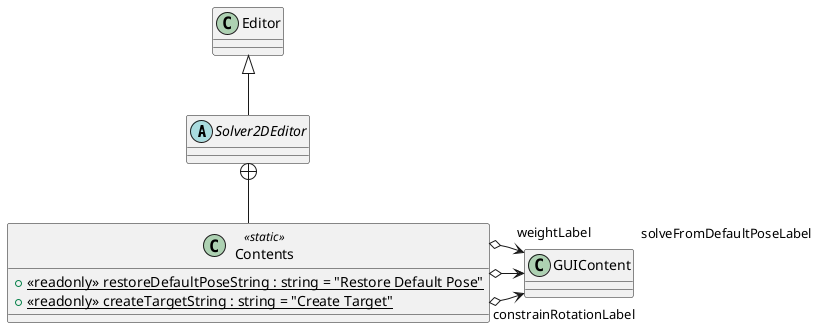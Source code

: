@startuml
abstract class Solver2DEditor {
}
class Contents <<static>> {
    + {static} <<readonly>> restoreDefaultPoseString : string = "Restore Default Pose"
    + {static} <<readonly>> createTargetString : string = "Create Target"
}
Editor <|-- Solver2DEditor
Solver2DEditor +-- Contents
Contents o-> "constrainRotationLabel" GUIContent
Contents o-> "solveFromDefaultPoseLabel" GUIContent
Contents o-> "weightLabel" GUIContent
@enduml
